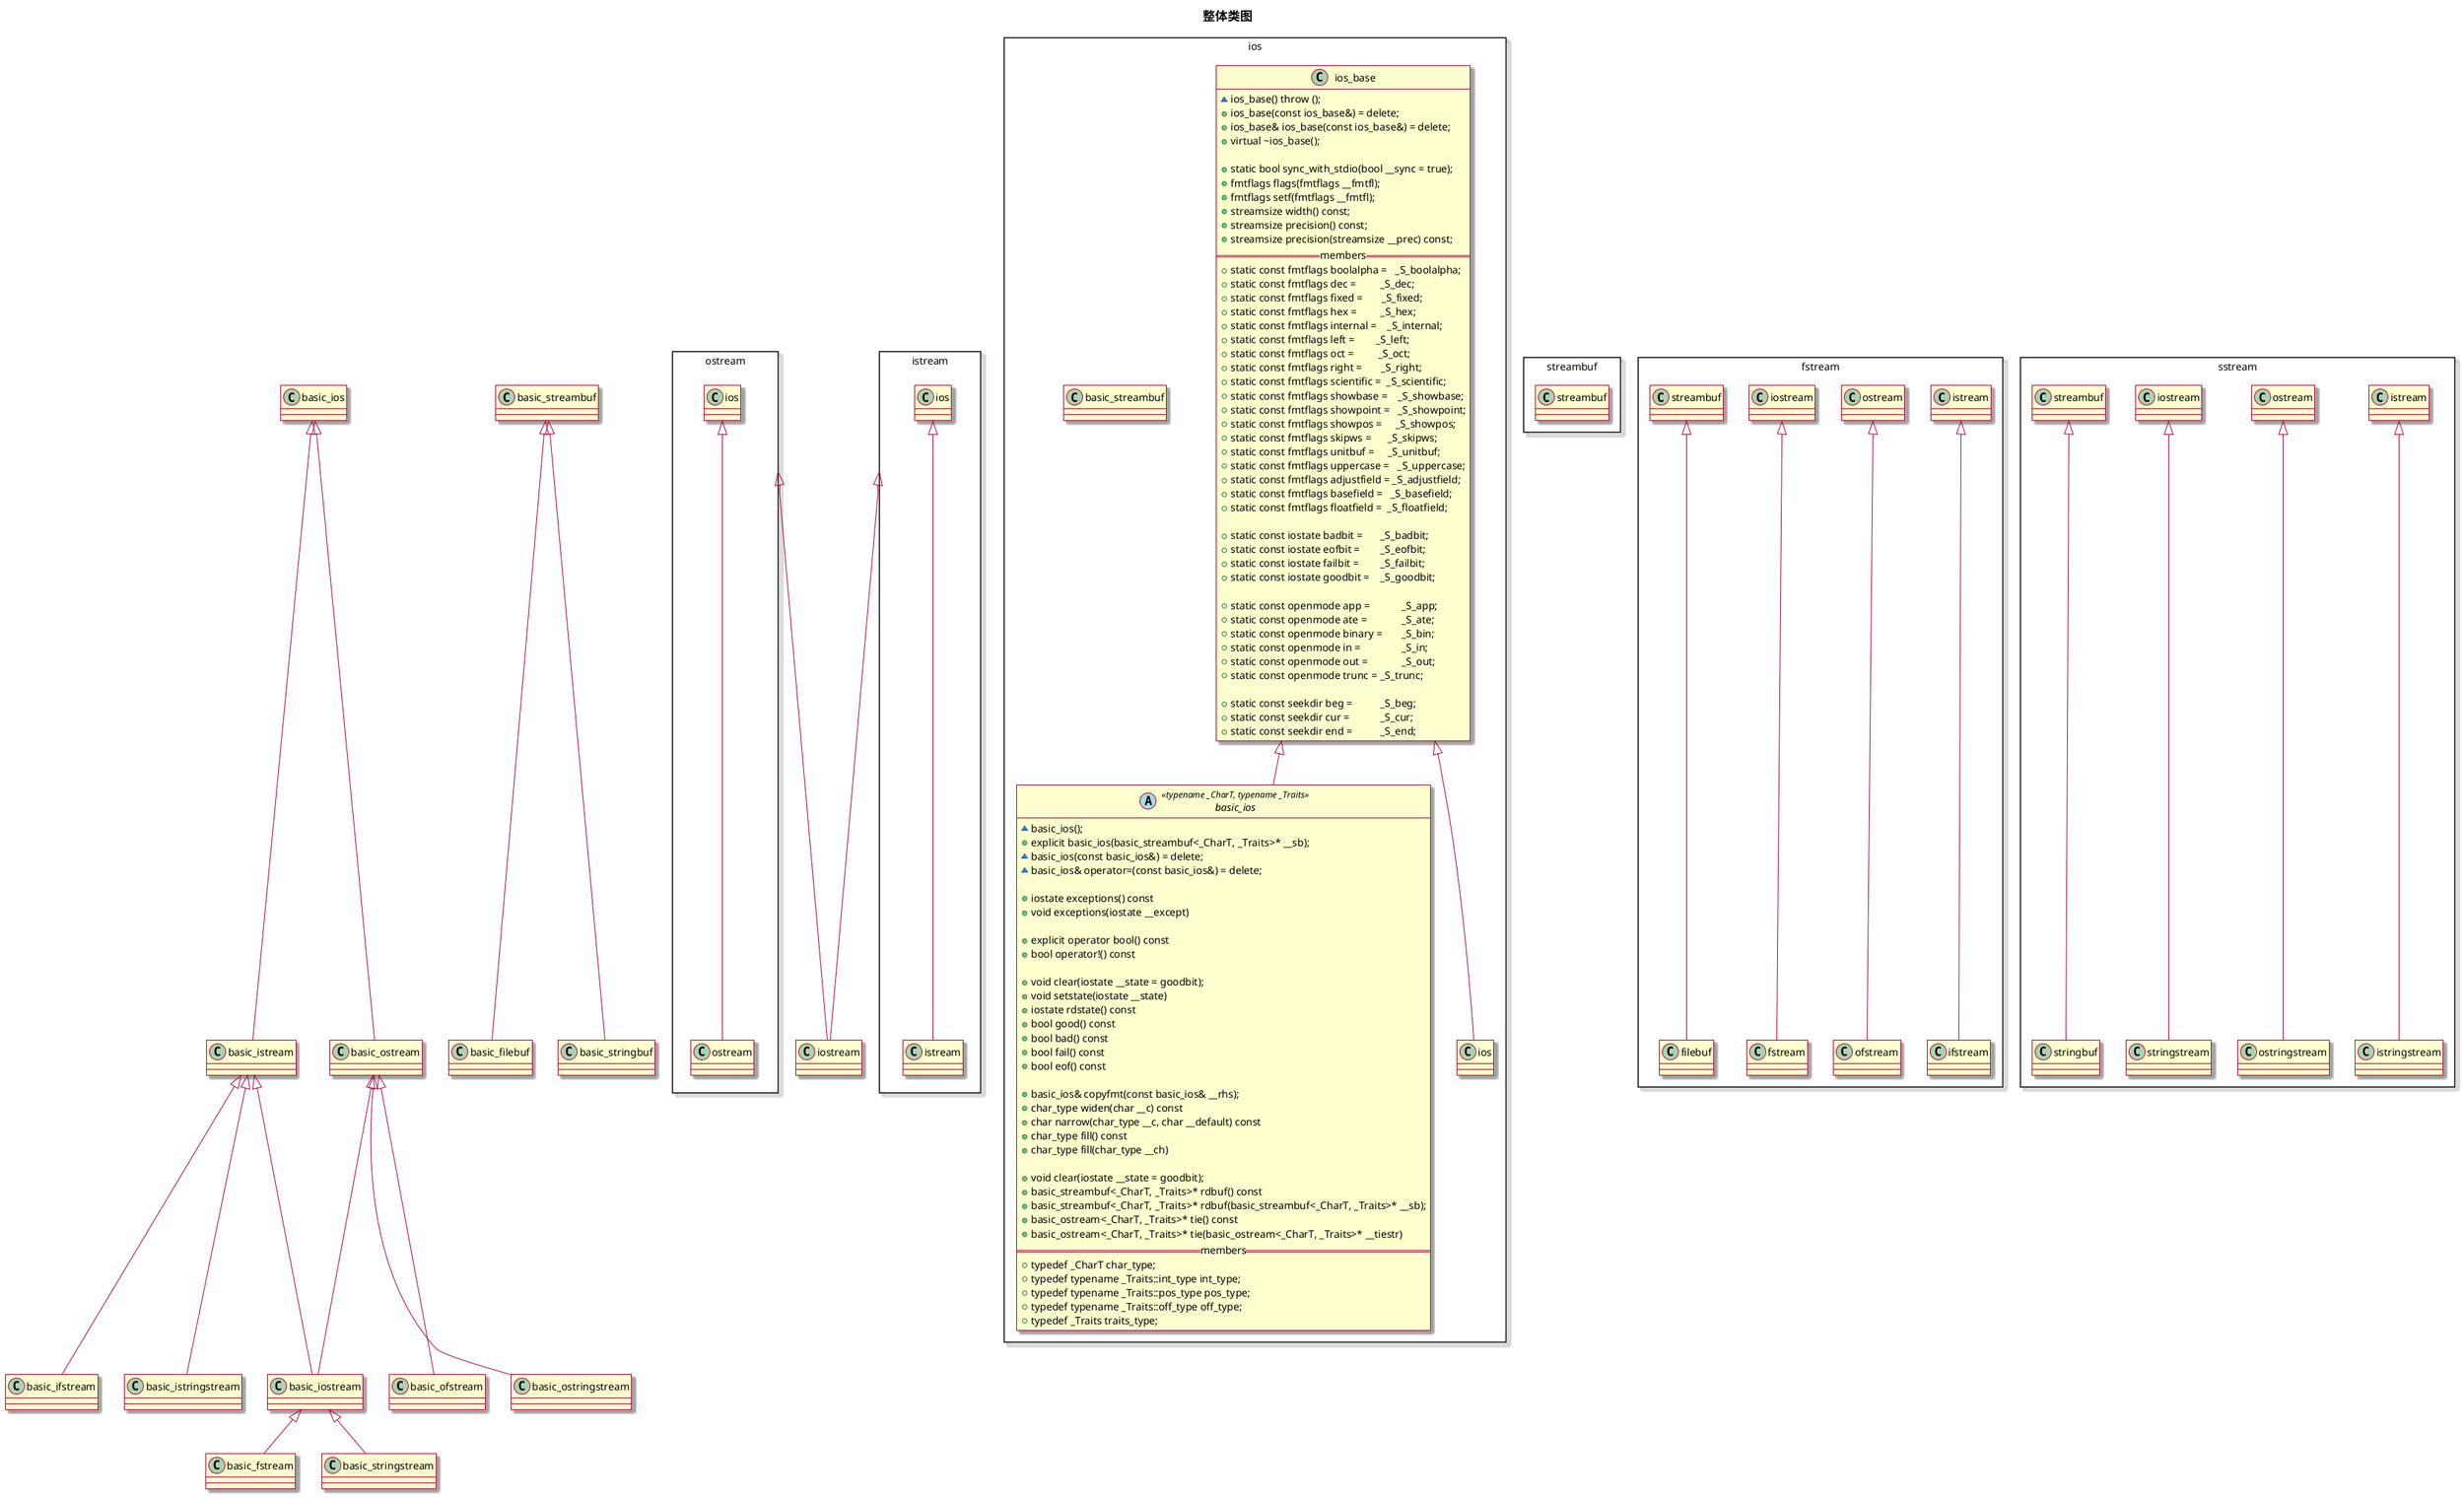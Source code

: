 @startuml
'https://plantuml.com/use-case-diagram
skin rose

title
    <b><font size=17>整体类图</font></b>
end title

skinparam packageStyle rectangle

package ios {
    abstract class ios_base
    {
        ~ ios_base() throw ();
        + ios_base(const ios_base&) = delete;
        + ios_base& ios_base(const ios_base&) = delete;
        + virtual ~ios_base();

        + static bool sync_with_stdio(bool __sync = true);
        + fmtflags flags(fmtflags __fmtfl);
        + fmtflags setf(fmtflags __fmtfl);
        + streamsize width() const;
        + streamsize precision() const;
        + streamsize precision(streamsize __prec) const;
        ==members==
        + static const fmtflags boolalpha =   _S_boolalpha;
        + static const fmtflags dec =         _S_dec;
        + static const fmtflags fixed =       _S_fixed;
        + static const fmtflags hex =         _S_hex;
        + static const fmtflags internal =    _S_internal;
        + static const fmtflags left =        _S_left;
        + static const fmtflags oct =         _S_oct;
        + static const fmtflags right =       _S_right;
        + static const fmtflags scientific =  _S_scientific;
        + static const fmtflags showbase =    _S_showbase;
        + static const fmtflags showpoint =   _S_showpoint;
        + static const fmtflags showpos =     _S_showpos;
        + static const fmtflags skipws =      _S_skipws;
        + static const fmtflags unitbuf =     _S_unitbuf;
        + static const fmtflags uppercase =   _S_uppercase;
        + static const fmtflags adjustfield = _S_adjustfield;
        + static const fmtflags basefield =   _S_basefield;
        + static const fmtflags floatfield =  _S_floatfield;

        + static const iostate badbit =	_S_badbit;
        + static const iostate eofbit =	_S_eofbit;
        + static const iostate failbit =	_S_failbit;
        + static const iostate goodbit =	_S_goodbit;

        + static const openmode app =		_S_app;
        + static const openmode ate =		_S_ate;
        + static const openmode binary =	_S_bin;
        + static const openmode in =		_S_in;
        + static const openmode out =		_S_out;
        + static const openmode trunc =	_S_trunc;

        + static const seekdir beg =		_S_beg;
        + static const seekdir cur =		_S_cur;
        + static const seekdir end =		_S_end;
    }

    abstract class basic_ios << typename _CharT, typename _Traits >> extends ios_base {
        ~ basic_ios();
        + explicit basic_ios(basic_streambuf<_CharT, _Traits>* __sb);
        ~ basic_ios(const basic_ios&) = delete;
        ~ basic_ios& operator=(const basic_ios&) = delete;

        + iostate exceptions() const
        + void exceptions(iostate __except)

        + explicit operator bool() const
        + bool operator!() const

        + void clear(iostate __state = goodbit);
        + void setstate(iostate __state)
        + iostate rdstate() const
        + bool good() const
        + bool bad() const
        + bool fail() const
        + bool eof() const

        + basic_ios& copyfmt(const basic_ios& __rhs);
        + char_type widen(char __c) const
        + char narrow(char_type __c, char __default) const
        + char_type fill() const
        + char_type fill(char_type __ch)

        + void clear(iostate __state = goodbit);
        + basic_streambuf<_CharT, _Traits>* rdbuf() const
        + basic_streambuf<_CharT, _Traits>* rdbuf(basic_streambuf<_CharT, _Traits>* __sb);
        + basic_ostream<_CharT, _Traits>* tie() const
        + basic_ostream<_CharT, _Traits>* tie(basic_ostream<_CharT, _Traits>* __tiestr)
        ==members==
        + typedef _CharT char_type;
        + typedef typename _Traits::int_type int_type;
        + typedef typename _Traits::pos_type pos_type;
        + typedef typename _Traits::off_type off_type;
        + typedef _Traits traits_type;
    }
    class ios_base
    class basic_streambuf
}

class basic_istream extends basic_ios
class basic_ostream extends basic_ios

class basic_ifstream extends basic_istream
class basic_istringstream extends basic_istream
class basic_ofstream extends basic_ostream
class basic_ostringstream extends basic_ostream
class basic_iostream extends basic_istream,basic_ostream

class basic_fstream extends basic_iostream
class basic_stringstream extends basic_iostream

class basic_filebuf extends basic_streambuf
class basic_stringbuf extends basic_streambuf

''
package ios {
    class ios extends ios_base
}

package ostream {
    class ostream extends ios
}
package istream {
    class istream extends ios
}
    class iostream extends istream,ostream


package streambuf {
    class streambuf
}
package fstream {
    class ifstream extends istream
    class ofstream extends ostream
    class fstream extends iostream
    class filebuf extends streambuf
}

package sstream {
    class istringstream extends istream
    class ostringstream extends ostream
    class stringstream extends iostream
    class stringbuf extends streambuf
}




@enduml